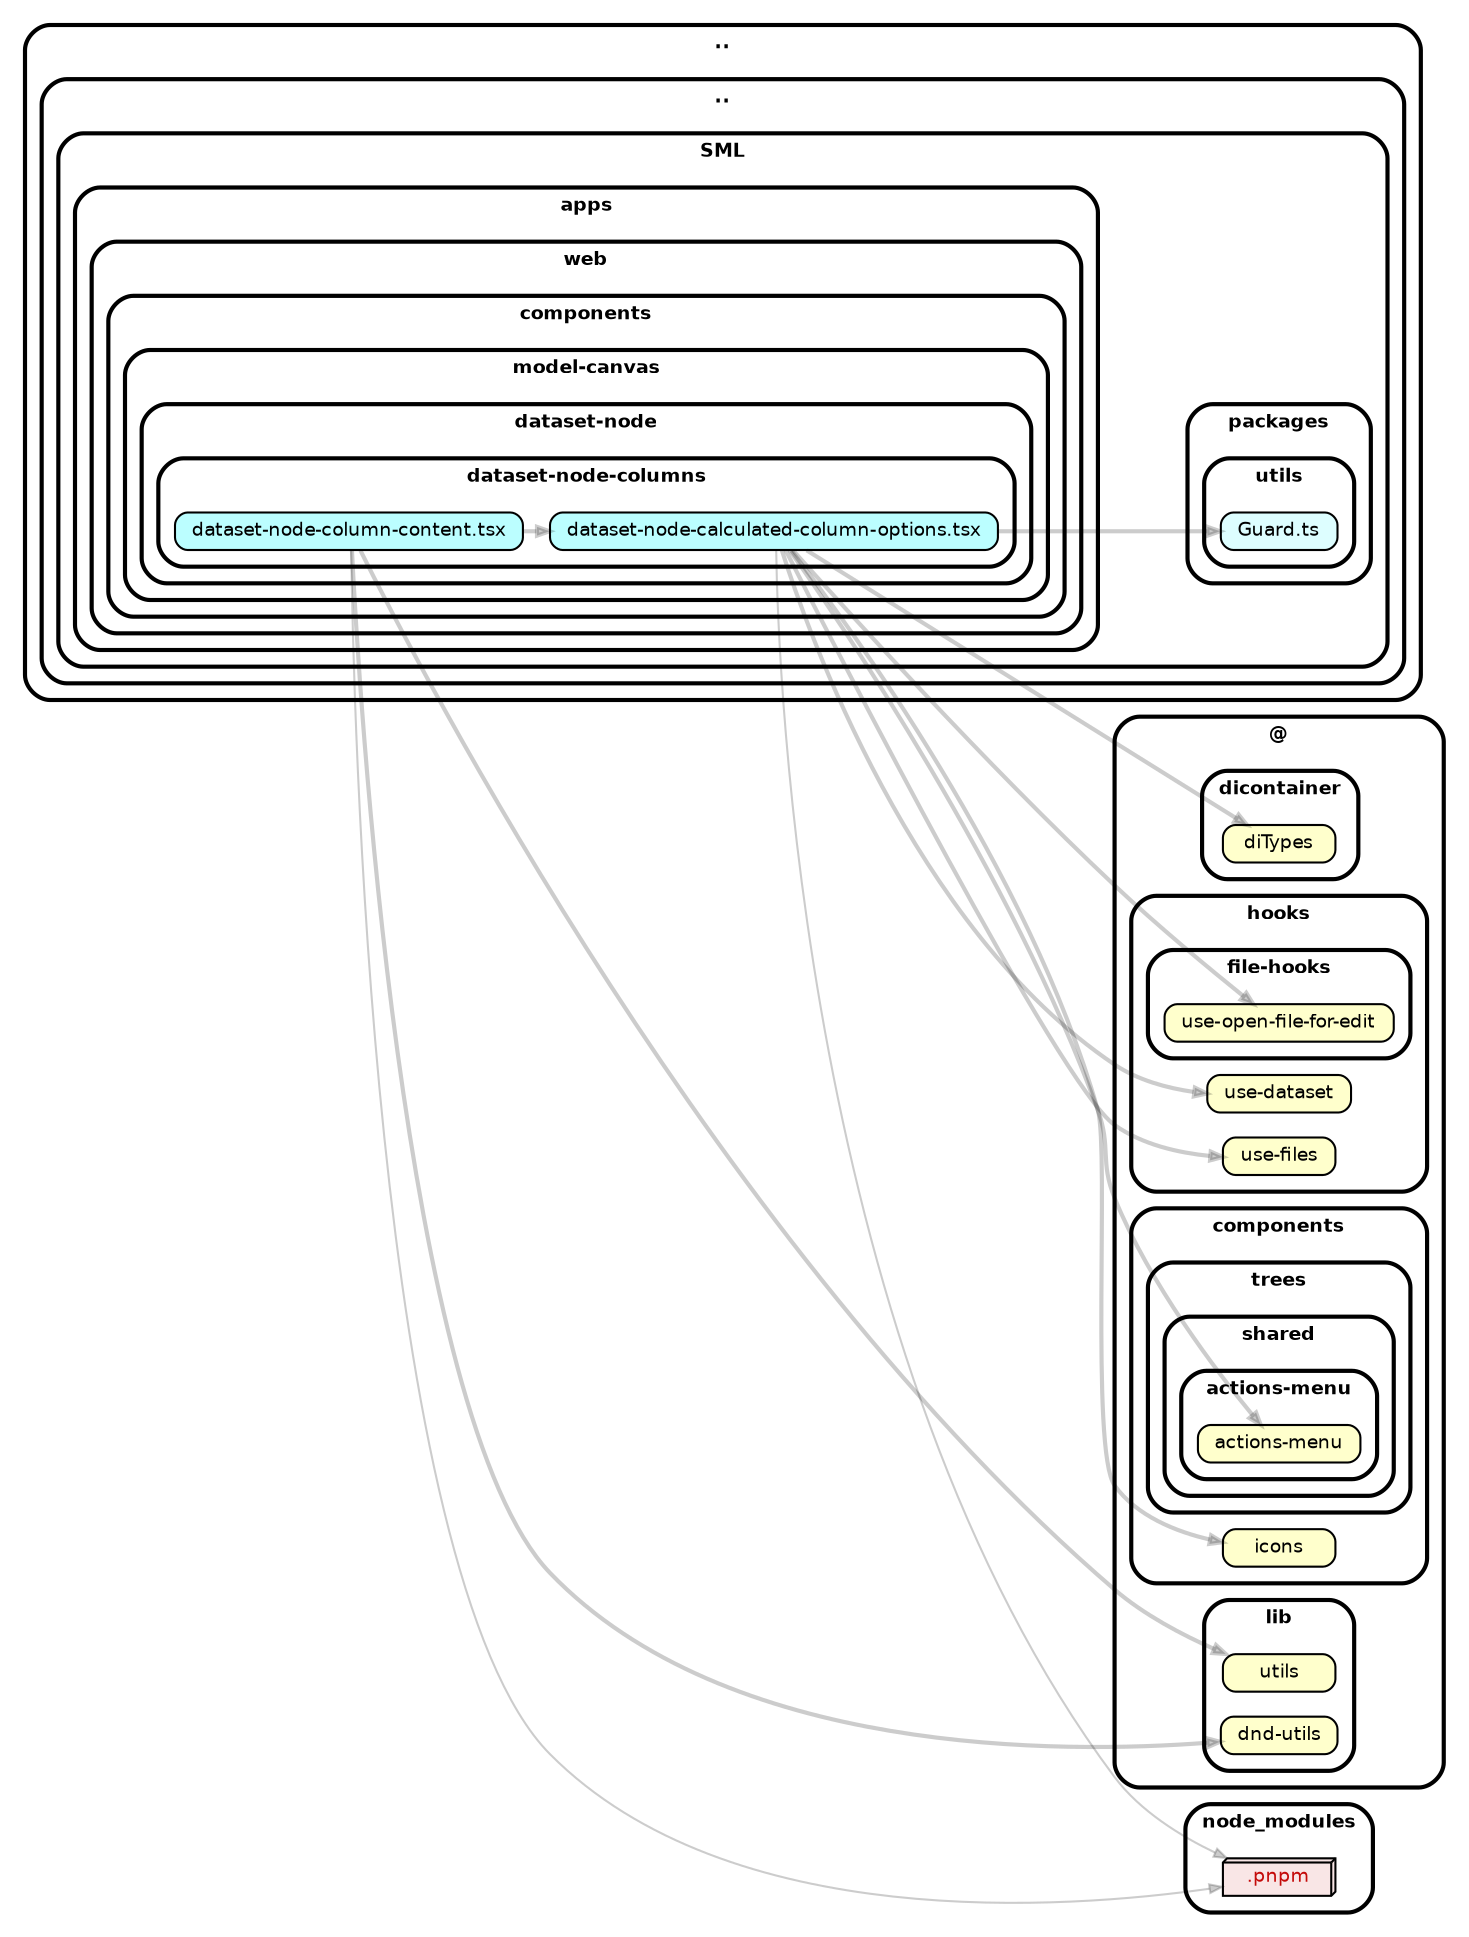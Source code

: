 strict digraph "dependency-cruiser output"{
    rankdir="LR" splines="true" overlap="false" nodesep="0.16" ranksep="0.18" fontname="Helvetica-bold" fontsize="9" style="rounded,bold,filled" fillcolor="#ffffff" compound="true"
    node [shape="box" style="rounded, filled" height="0.2" color="black" fillcolor="#ffffcc" fontcolor="black" fontname="Helvetica" fontsize="9"]
    edge [arrowhead="normal" arrowsize="0.6" penwidth="2.0" color="#00000033" fontname="Helvetica" fontsize="9"]

    subgraph "cluster_.." {label=".." subgraph "cluster_../.." {label=".." subgraph "cluster_../../SML" {label="SML" subgraph "cluster_../../SML/apps" {label="apps" subgraph "cluster_../../SML/apps/web" {label="web" subgraph "cluster_../../SML/apps/web/components" {label="components" subgraph "cluster_../../SML/apps/web/components/model-canvas" {label="model-canvas" subgraph "cluster_../../SML/apps/web/components/model-canvas/dataset-node" {label="dataset-node" subgraph "cluster_../../SML/apps/web/components/model-canvas/dataset-node/dataset-node-columns" {label="dataset-node-columns" "../../SML/apps/web/components/model-canvas/dataset-node/dataset-node-columns/dataset-node-calculated-column-options.tsx" [label=<dataset-node-calculated-column-options.tsx> tooltip="dataset-node-calculated-column-options.tsx" URL="../../SML/apps/web/components/model-canvas/dataset-node/dataset-node-columns/dataset-node-calculated-column-options.tsx" fillcolor="#bbfeff"] } } } } } } } } }
    "../../SML/apps/web/components/model-canvas/dataset-node/dataset-node-columns/dataset-node-calculated-column-options.tsx" -> "@/components/icons"
    "../../SML/apps/web/components/model-canvas/dataset-node/dataset-node-columns/dataset-node-calculated-column-options.tsx" -> "@/components/trees/shared/actions-menu/actions-menu"
    "../../SML/apps/web/components/model-canvas/dataset-node/dataset-node-columns/dataset-node-calculated-column-options.tsx" -> "@/dicontainer/diTypes"
    "../../SML/apps/web/components/model-canvas/dataset-node/dataset-node-columns/dataset-node-calculated-column-options.tsx" -> "@/hooks/file-hooks/use-open-file-for-edit"
    "../../SML/apps/web/components/model-canvas/dataset-node/dataset-node-columns/dataset-node-calculated-column-options.tsx" -> "@/hooks/use-dataset"
    "../../SML/apps/web/components/model-canvas/dataset-node/dataset-node-columns/dataset-node-calculated-column-options.tsx" -> "@/hooks/use-files"
    "../../SML/apps/web/components/model-canvas/dataset-node/dataset-node-columns/dataset-node-calculated-column-options.tsx" -> "node_modules/.pnpm" [penwidth="1.0"]
    "../../SML/apps/web/components/model-canvas/dataset-node/dataset-node-columns/dataset-node-calculated-column-options.tsx" -> "../../SML/packages/utils/Guard.ts"
    subgraph "cluster_.." {label=".." subgraph "cluster_../.." {label=".." subgraph "cluster_../../SML" {label="SML" subgraph "cluster_../../SML/apps" {label="apps" subgraph "cluster_../../SML/apps/web" {label="web" subgraph "cluster_../../SML/apps/web/components" {label="components" subgraph "cluster_../../SML/apps/web/components/model-canvas" {label="model-canvas" subgraph "cluster_../../SML/apps/web/components/model-canvas/dataset-node" {label="dataset-node" subgraph "cluster_../../SML/apps/web/components/model-canvas/dataset-node/dataset-node-columns" {label="dataset-node-columns" "../../SML/apps/web/components/model-canvas/dataset-node/dataset-node-columns/dataset-node-column-content.tsx" [label=<dataset-node-column-content.tsx> tooltip="dataset-node-column-content.tsx" URL="../../SML/apps/web/components/model-canvas/dataset-node/dataset-node-columns/dataset-node-column-content.tsx" fillcolor="#bbfeff"] } } } } } } } } }
    "../../SML/apps/web/components/model-canvas/dataset-node/dataset-node-columns/dataset-node-column-content.tsx" -> "../../SML/apps/web/components/model-canvas/dataset-node/dataset-node-columns/dataset-node-calculated-column-options.tsx"
    "../../SML/apps/web/components/model-canvas/dataset-node/dataset-node-columns/dataset-node-column-content.tsx" -> "@/lib/dnd-utils"
    "../../SML/apps/web/components/model-canvas/dataset-node/dataset-node-columns/dataset-node-column-content.tsx" -> "@/lib/utils"
    "../../SML/apps/web/components/model-canvas/dataset-node/dataset-node-columns/dataset-node-column-content.tsx" -> "node_modules/.pnpm" [penwidth="1.0"]
    subgraph "cluster_.." {label=".." subgraph "cluster_../.." {label=".." subgraph "cluster_../../SML" {label="SML" subgraph "cluster_../../SML/packages" {label="packages" subgraph "cluster_../../SML/packages/utils" {label="utils" "../../SML/packages/utils/Guard.ts" [label=<Guard.ts> tooltip="Guard.ts" URL="../../SML/packages/utils/Guard.ts" fillcolor="#ddfeff"] } } } } }
    subgraph "cluster_@" {label="@" subgraph "cluster_@/components" {label="components" "@/components/icons" [label=<icons> tooltip="icons" ] } }
    subgraph "cluster_@" {label="@" subgraph "cluster_@/components" {label="components" subgraph "cluster_@/components/trees" {label="trees" subgraph "cluster_@/components/trees/shared" {label="shared" subgraph "cluster_@/components/trees/shared/actions-menu" {label="actions-menu" "@/components/trees/shared/actions-menu/actions-menu" [label=<actions-menu> tooltip="actions-menu" ] } } } } }
    subgraph "cluster_@" {label="@" subgraph "cluster_@/dicontainer" {label="dicontainer" "@/dicontainer/diTypes" [label=<diTypes> tooltip="diTypes" ] } }
    subgraph "cluster_@" {label="@" subgraph "cluster_@/hooks" {label="hooks" subgraph "cluster_@/hooks/file-hooks" {label="file-hooks" "@/hooks/file-hooks/use-open-file-for-edit" [label=<use-open-file-for-edit> tooltip="use-open-file-for-edit" ] } } }
    subgraph "cluster_@" {label="@" subgraph "cluster_@/hooks" {label="hooks" "@/hooks/use-dataset" [label=<use-dataset> tooltip="use-dataset" ] } }
    subgraph "cluster_@" {label="@" subgraph "cluster_@/hooks" {label="hooks" "@/hooks/use-files" [label=<use-files> tooltip="use-files" ] } }
    subgraph "cluster_@" {label="@" subgraph "cluster_@/lib" {label="lib" "@/lib/dnd-utils" [label=<dnd-utils> tooltip="dnd-utils" ] } }
    subgraph "cluster_@" {label="@" subgraph "cluster_@/lib" {label="lib" "@/lib/utils" [label=<utils> tooltip="utils" ] } }
    subgraph "cluster_node_modules" {label="node_modules" "node_modules/.pnpm" [label=<.pnpm> tooltip=".pnpm" URL="https://www.npmjs.com/package/.pnpm" shape="box3d" fillcolor="#c40b0a1a" fontcolor="#c40b0a"] }
}
